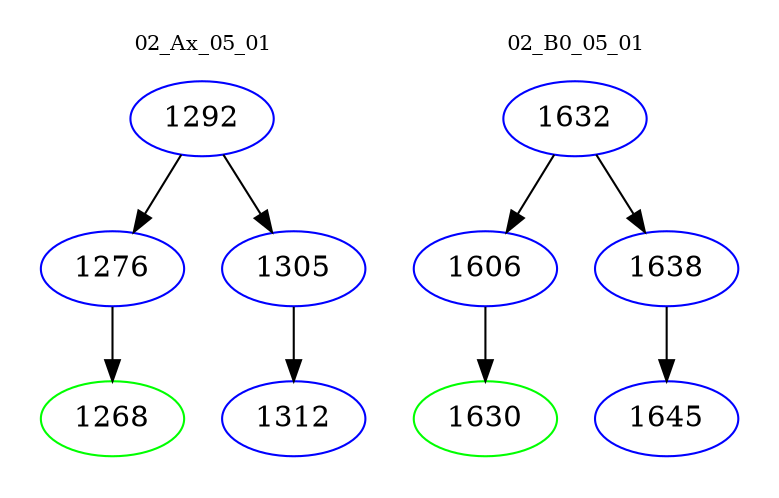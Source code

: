 digraph{
subgraph cluster_0 {
color = white
label = "02_Ax_05_01";
fontsize=10;
T0_1292 [label="1292", color="blue"]
T0_1292 -> T0_1276 [color="black"]
T0_1276 [label="1276", color="blue"]
T0_1276 -> T0_1268 [color="black"]
T0_1268 [label="1268", color="green"]
T0_1292 -> T0_1305 [color="black"]
T0_1305 [label="1305", color="blue"]
T0_1305 -> T0_1312 [color="black"]
T0_1312 [label="1312", color="blue"]
}
subgraph cluster_1 {
color = white
label = "02_B0_05_01";
fontsize=10;
T1_1632 [label="1632", color="blue"]
T1_1632 -> T1_1606 [color="black"]
T1_1606 [label="1606", color="blue"]
T1_1606 -> T1_1630 [color="black"]
T1_1630 [label="1630", color="green"]
T1_1632 -> T1_1638 [color="black"]
T1_1638 [label="1638", color="blue"]
T1_1638 -> T1_1645 [color="black"]
T1_1645 [label="1645", color="blue"]
}
}
